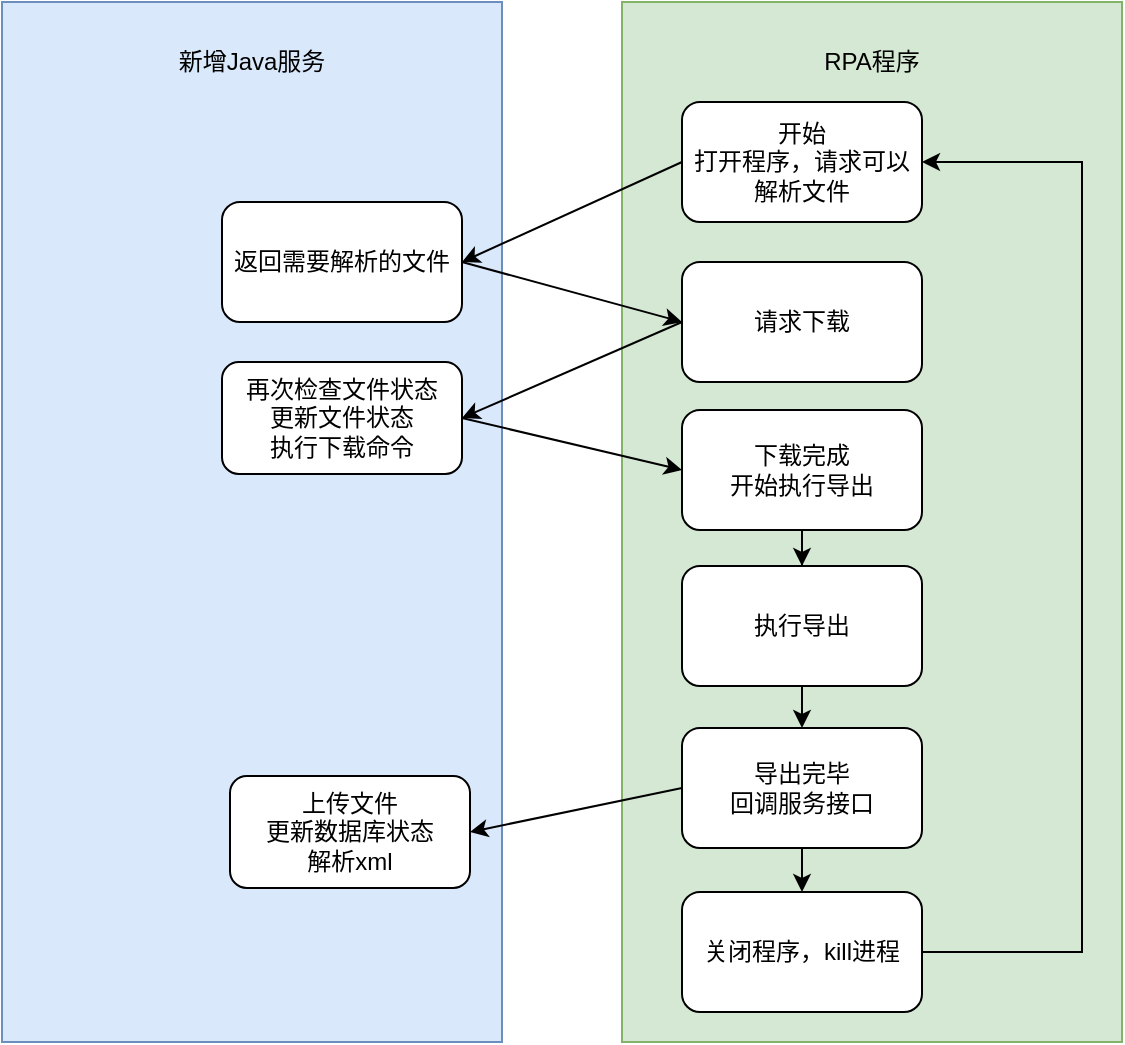 <mxfile version="22.0.8" type="github">
  <diagram name="第 1 页" id="synG9edvfV9PkDUMer6I">
    <mxGraphModel dx="1120" dy="793" grid="1" gridSize="10" guides="1" tooltips="1" connect="1" arrows="1" fold="1" page="1" pageScale="1" pageWidth="1169" pageHeight="827" math="0" shadow="0">
      <root>
        <mxCell id="0" />
        <mxCell id="1" parent="0" />
        <mxCell id="UqrmRotj1n-Fzhbfwrq5-1" value="" style="rounded=0;whiteSpace=wrap;html=1;fillColor=#dae8fc;strokeColor=#6c8ebf;" vertex="1" parent="1">
          <mxGeometry x="160" y="160" width="250" height="520" as="geometry" />
        </mxCell>
        <mxCell id="UqrmRotj1n-Fzhbfwrq5-2" value="" style="rounded=0;whiteSpace=wrap;html=1;fillColor=#d5e8d4;strokeColor=#82b366;" vertex="1" parent="1">
          <mxGeometry x="470" y="160" width="250" height="520" as="geometry" />
        </mxCell>
        <mxCell id="UqrmRotj1n-Fzhbfwrq5-3" value="新增Java服务" style="text;html=1;strokeColor=none;fillColor=none;align=center;verticalAlign=middle;whiteSpace=wrap;rounded=0;" vertex="1" parent="1">
          <mxGeometry x="230" y="170" width="110" height="40" as="geometry" />
        </mxCell>
        <mxCell id="UqrmRotj1n-Fzhbfwrq5-4" value="RPA程序" style="text;html=1;strokeColor=none;fillColor=none;align=center;verticalAlign=middle;whiteSpace=wrap;rounded=0;" vertex="1" parent="1">
          <mxGeometry x="540" y="170" width="110" height="40" as="geometry" />
        </mxCell>
        <mxCell id="UqrmRotj1n-Fzhbfwrq5-5" value="请求下载" style="rounded=1;whiteSpace=wrap;html=1;" vertex="1" parent="1">
          <mxGeometry x="500" y="290" width="120" height="60" as="geometry" />
        </mxCell>
        <mxCell id="UqrmRotj1n-Fzhbfwrq5-6" value="返回需要解析的文件" style="rounded=1;whiteSpace=wrap;html=1;" vertex="1" parent="1">
          <mxGeometry x="270" y="260" width="120" height="60" as="geometry" />
        </mxCell>
        <mxCell id="UqrmRotj1n-Fzhbfwrq5-7" value="" style="endArrow=classic;html=1;rounded=0;exitX=1;exitY=0.5;exitDx=0;exitDy=0;entryX=0;entryY=0.5;entryDx=0;entryDy=0;" edge="1" parent="1" source="UqrmRotj1n-Fzhbfwrq5-6" target="UqrmRotj1n-Fzhbfwrq5-5">
          <mxGeometry width="50" height="50" relative="1" as="geometry">
            <mxPoint x="430" y="380" as="sourcePoint" />
            <mxPoint x="480" y="330" as="targetPoint" />
          </mxGeometry>
        </mxCell>
        <mxCell id="UqrmRotj1n-Fzhbfwrq5-8" value="再次检查文件状态&lt;br&gt;更新文件状态&lt;br&gt;执行下载命令" style="rounded=1;whiteSpace=wrap;html=1;" vertex="1" parent="1">
          <mxGeometry x="270" y="340" width="120" height="56" as="geometry" />
        </mxCell>
        <mxCell id="UqrmRotj1n-Fzhbfwrq5-10" value="" style="endArrow=classic;html=1;rounded=0;exitX=0;exitY=0.5;exitDx=0;exitDy=0;entryX=1;entryY=0.5;entryDx=0;entryDy=0;" edge="1" parent="1" source="UqrmRotj1n-Fzhbfwrq5-5" target="UqrmRotj1n-Fzhbfwrq5-8">
          <mxGeometry width="50" height="50" relative="1" as="geometry">
            <mxPoint x="410" y="460" as="sourcePoint" />
            <mxPoint x="460" y="410" as="targetPoint" />
          </mxGeometry>
        </mxCell>
        <mxCell id="UqrmRotj1n-Fzhbfwrq5-14" style="edgeStyle=orthogonalEdgeStyle;rounded=0;orthogonalLoop=1;jettySize=auto;html=1;entryX=0.5;entryY=0;entryDx=0;entryDy=0;" edge="1" parent="1" source="UqrmRotj1n-Fzhbfwrq5-11" target="UqrmRotj1n-Fzhbfwrq5-13">
          <mxGeometry relative="1" as="geometry" />
        </mxCell>
        <mxCell id="UqrmRotj1n-Fzhbfwrq5-11" value="下载完成&lt;br&gt;开始执行导出" style="rounded=1;whiteSpace=wrap;html=1;" vertex="1" parent="1">
          <mxGeometry x="500" y="364" width="120" height="60" as="geometry" />
        </mxCell>
        <mxCell id="UqrmRotj1n-Fzhbfwrq5-12" value="" style="endArrow=classic;html=1;rounded=0;exitX=1;exitY=0.5;exitDx=0;exitDy=0;entryX=0;entryY=0.5;entryDx=0;entryDy=0;" edge="1" parent="1" source="UqrmRotj1n-Fzhbfwrq5-8" target="UqrmRotj1n-Fzhbfwrq5-11">
          <mxGeometry width="50" height="50" relative="1" as="geometry">
            <mxPoint x="420" y="480" as="sourcePoint" />
            <mxPoint x="470" y="430" as="targetPoint" />
          </mxGeometry>
        </mxCell>
        <mxCell id="UqrmRotj1n-Fzhbfwrq5-16" style="edgeStyle=orthogonalEdgeStyle;rounded=0;orthogonalLoop=1;jettySize=auto;html=1;" edge="1" parent="1" source="UqrmRotj1n-Fzhbfwrq5-13" target="UqrmRotj1n-Fzhbfwrq5-15">
          <mxGeometry relative="1" as="geometry" />
        </mxCell>
        <mxCell id="UqrmRotj1n-Fzhbfwrq5-13" value="执行导出" style="rounded=1;whiteSpace=wrap;html=1;" vertex="1" parent="1">
          <mxGeometry x="500" y="442" width="120" height="60" as="geometry" />
        </mxCell>
        <mxCell id="UqrmRotj1n-Fzhbfwrq5-20" style="edgeStyle=orthogonalEdgeStyle;rounded=0;orthogonalLoop=1;jettySize=auto;html=1;" edge="1" parent="1" source="UqrmRotj1n-Fzhbfwrq5-15" target="UqrmRotj1n-Fzhbfwrq5-19">
          <mxGeometry relative="1" as="geometry" />
        </mxCell>
        <mxCell id="UqrmRotj1n-Fzhbfwrq5-15" value="导出完毕&lt;br&gt;回调服务接口" style="rounded=1;whiteSpace=wrap;html=1;" vertex="1" parent="1">
          <mxGeometry x="500" y="523" width="120" height="60" as="geometry" />
        </mxCell>
        <mxCell id="UqrmRotj1n-Fzhbfwrq5-17" value="" style="endArrow=classic;html=1;rounded=0;exitX=0;exitY=0.5;exitDx=0;exitDy=0;entryX=1;entryY=0.5;entryDx=0;entryDy=0;" edge="1" parent="1" source="UqrmRotj1n-Fzhbfwrq5-15" target="UqrmRotj1n-Fzhbfwrq5-18">
          <mxGeometry width="50" height="50" relative="1" as="geometry">
            <mxPoint x="370" y="580" as="sourcePoint" />
            <mxPoint x="450" y="580" as="targetPoint" />
          </mxGeometry>
        </mxCell>
        <mxCell id="UqrmRotj1n-Fzhbfwrq5-18" value="上传文件&lt;br&gt;更新数据库状态&lt;br&gt;解析xml" style="rounded=1;whiteSpace=wrap;html=1;" vertex="1" parent="1">
          <mxGeometry x="274" y="547" width="120" height="56" as="geometry" />
        </mxCell>
        <mxCell id="UqrmRotj1n-Fzhbfwrq5-19" value="关闭程序，kill进程" style="rounded=1;whiteSpace=wrap;html=1;" vertex="1" parent="1">
          <mxGeometry x="500" y="605" width="120" height="60" as="geometry" />
        </mxCell>
        <mxCell id="UqrmRotj1n-Fzhbfwrq5-21" value="开始&lt;br&gt;打开程序，请求可以解析文件" style="rounded=1;whiteSpace=wrap;html=1;" vertex="1" parent="1">
          <mxGeometry x="500" y="210" width="120" height="60" as="geometry" />
        </mxCell>
        <mxCell id="UqrmRotj1n-Fzhbfwrq5-22" value="" style="endArrow=classic;html=1;rounded=0;entryX=1;entryY=0.5;entryDx=0;entryDy=0;exitX=0;exitY=0.5;exitDx=0;exitDy=0;" edge="1" parent="1" source="UqrmRotj1n-Fzhbfwrq5-21" target="UqrmRotj1n-Fzhbfwrq5-6">
          <mxGeometry width="50" height="50" relative="1" as="geometry">
            <mxPoint x="420" y="300" as="sourcePoint" />
            <mxPoint x="470" y="250" as="targetPoint" />
          </mxGeometry>
        </mxCell>
        <mxCell id="UqrmRotj1n-Fzhbfwrq5-24" value="" style="endArrow=classic;html=1;rounded=0;exitX=1;exitY=0.5;exitDx=0;exitDy=0;entryX=1;entryY=0.5;entryDx=0;entryDy=0;" edge="1" parent="1" source="UqrmRotj1n-Fzhbfwrq5-19" target="UqrmRotj1n-Fzhbfwrq5-21">
          <mxGeometry width="50" height="50" relative="1" as="geometry">
            <mxPoint x="660" y="650" as="sourcePoint" />
            <mxPoint x="710" y="600" as="targetPoint" />
            <Array as="points">
              <mxPoint x="700" y="635" />
              <mxPoint x="700" y="440" />
              <mxPoint x="700" y="240" />
            </Array>
          </mxGeometry>
        </mxCell>
      </root>
    </mxGraphModel>
  </diagram>
</mxfile>
